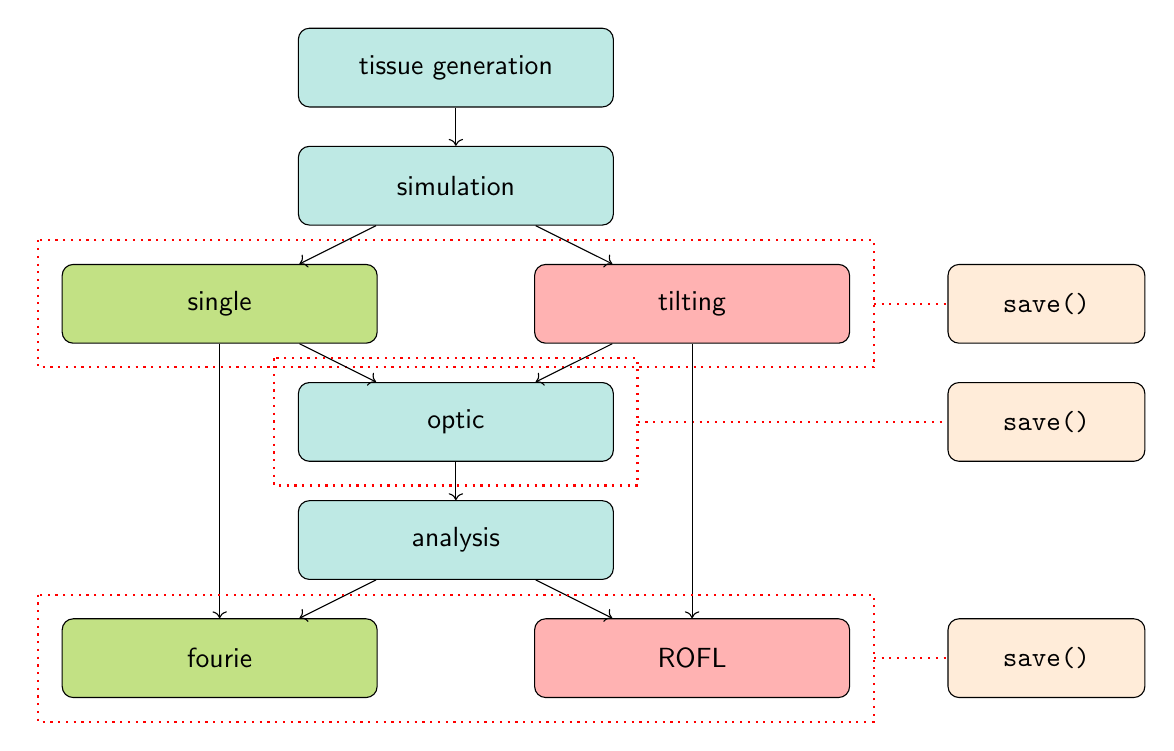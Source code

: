% \tikzset{external/export=false}
\tikzset{%
  % Specifications for style of nodes:
    base/.style = {rectangle, rounded corners, draw=black,
                  minimum width=4cm, minimum height=1cm,
                  text centered, font=\sffamily},
    activity/.style = {base, fill=BlueGreen!30},
    activityLoop/.style = {base, fill=Red!30},
    activitySingle/.style = {base, fill=YellowGreen!60},
    save/.style = {base, minimum width=2.5cm, fill=orange!15,
                          font=\ttfamily},
}
%
\begin{tikzpicture}
[node distance=1.5cm,
    every node/.style={fill=white, font=\sffamily}, align=center]
%
    \node (tissue)      [activity]                                          {tissue generation};
    \node (simulation)  [activity, below of=tissue]                         {simulation};
    \node (sim_single)  [activitySingle, below of=simulation, xshift=-3cm]  {single};
    \node (sim_all)     [activityLoop, below of=simulation, xshift=3cm]     {tilting};
    \node (sim_save)    [save, right of=sim_all, xshift=3cm]                {save()};
    \node (sim_center)  [draw=none, below of=simulation] {};
    %
    \node (optic)       [activity, below of=sim_center]                     {optic};
    \node (optic_save)  [save, right of=optic, xshift=6cm]                  {save()};
    %
    \node (analysis)    [activity, below of=optic]                          {analysis};
    %
    \node (ana_epa)     [activitySingle, below of=analysis, xshift=-3cm]    {fourie};
    \node (ana_rofl)    [activityLoop, below of=analysis, xshift=3cm]       {ROFL};
    \node (ana_save)    [save, right of=ana_rofl, xshift=3cm]               {save()};
% 
    \draw[->]     (tissue) -- (simulation);
    \draw[->]     (simulation) -- (sim_single);
    \draw[->]     (simulation) -- (sim_all);
    %
    \draw[red,thick,dotted] ($(sim_single.north west)+(-0.3,0.3)$)  rectangle ($(sim_all.south east)+(0.3,-0.3)$);
    \draw[red,thick,dotted] ($(sim_all.east)+(0.3,-0.0)$) -- (sim_save);
    %
    \draw[->]     (sim_single)  -- (optic);
    \draw[->]     (sim_all)     -- (optic);
    \draw[->]     (optic)       -- (analysis);
    \draw[red,thick,dotted] ($(optic.north west)+(-0.3,0.3)$)  rectangle ($(optic.south east)+(0.3,-0.3)$);
    \draw[red,thick,dotted] ($(optic.east)+(0.3,-0.0)$) -- (optic_save);
    %
    \draw[->]     (analysis)    -- (ana_epa);
    \draw[->]     (analysis)    -- (ana_rofl);
    \draw[->]     (sim_single)  -- (ana_epa);
    \draw[->]     (sim_all)     -- (ana_rofl);
    \draw[red,thick,dotted] ($(ana_epa.north west)+(-0.3,0.3)$)  rectangle ($(ana_rofl.south east)+(0.3,-0.3)$);
    \draw[red,thick,dotted] ($(ana_rofl.east)+(0.3,-0.0)$) -- (ana_save);
\end{tikzpicture}
